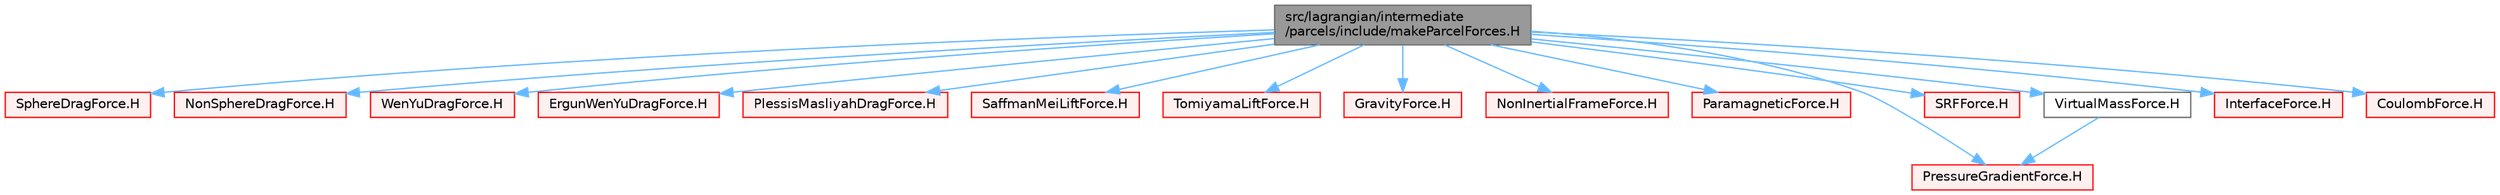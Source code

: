 digraph "src/lagrangian/intermediate/parcels/include/makeParcelForces.H"
{
 // LATEX_PDF_SIZE
  bgcolor="transparent";
  edge [fontname=Helvetica,fontsize=10,labelfontname=Helvetica,labelfontsize=10];
  node [fontname=Helvetica,fontsize=10,shape=box,height=0.2,width=0.4];
  Node1 [id="Node000001",label="src/lagrangian/intermediate\l/parcels/include/makeParcelForces.H",height=0.2,width=0.4,color="gray40", fillcolor="grey60", style="filled", fontcolor="black",tooltip=" "];
  Node1 -> Node2 [id="edge1_Node000001_Node000002",color="steelblue1",style="solid",tooltip=" "];
  Node2 [id="Node000002",label="SphereDragForce.H",height=0.2,width=0.4,color="red", fillcolor="#FFF0F0", style="filled",URL="$SphereDragForce_8H.html",tooltip=" "];
  Node1 -> Node346 [id="edge2_Node000001_Node000346",color="steelblue1",style="solid",tooltip=" "];
  Node346 [id="Node000346",label="NonSphereDragForce.H",height=0.2,width=0.4,color="red", fillcolor="#FFF0F0", style="filled",URL="$NonSphereDragForce_8H.html",tooltip=" "];
  Node1 -> Node347 [id="edge3_Node000001_Node000347",color="steelblue1",style="solid",tooltip=" "];
  Node347 [id="Node000347",label="WenYuDragForce.H",height=0.2,width=0.4,color="red", fillcolor="#FFF0F0", style="filled",URL="$WenYuDragForce_8H.html",tooltip=" "];
  Node1 -> Node348 [id="edge4_Node000001_Node000348",color="steelblue1",style="solid",tooltip=" "];
  Node348 [id="Node000348",label="ErgunWenYuDragForce.H",height=0.2,width=0.4,color="red", fillcolor="#FFF0F0", style="filled",URL="$ErgunWenYuDragForce_8H.html",tooltip=" "];
  Node1 -> Node349 [id="edge5_Node000001_Node000349",color="steelblue1",style="solid",tooltip=" "];
  Node349 [id="Node000349",label="PlessisMasliyahDragForce.H",height=0.2,width=0.4,color="red", fillcolor="#FFF0F0", style="filled",URL="$PlessisMasliyahDragForce_8H.html",tooltip=" "];
  Node1 -> Node350 [id="edge6_Node000001_Node000350",color="steelblue1",style="solid",tooltip=" "];
  Node350 [id="Node000350",label="SaffmanMeiLiftForce.H",height=0.2,width=0.4,color="red", fillcolor="#FFF0F0", style="filled",URL="$SaffmanMeiLiftForce_8H.html",tooltip=" "];
  Node1 -> Node425 [id="edge7_Node000001_Node000425",color="steelblue1",style="solid",tooltip=" "];
  Node425 [id="Node000425",label="TomiyamaLiftForce.H",height=0.2,width=0.4,color="red", fillcolor="#FFF0F0", style="filled",URL="$TomiyamaLiftForce_8H.html",tooltip=" "];
  Node1 -> Node426 [id="edge8_Node000001_Node000426",color="steelblue1",style="solid",tooltip=" "];
  Node426 [id="Node000426",label="GravityForce.H",height=0.2,width=0.4,color="red", fillcolor="#FFF0F0", style="filled",URL="$GravityForce_8H.html",tooltip=" "];
  Node1 -> Node428 [id="edge9_Node000001_Node000428",color="steelblue1",style="solid",tooltip=" "];
  Node428 [id="Node000428",label="NonInertialFrameForce.H",height=0.2,width=0.4,color="red", fillcolor="#FFF0F0", style="filled",URL="$NonInertialFrameForce_8H.html",tooltip=" "];
  Node1 -> Node430 [id="edge10_Node000001_Node000430",color="steelblue1",style="solid",tooltip=" "];
  Node430 [id="Node000430",label="ParamagneticForce.H",height=0.2,width=0.4,color="red", fillcolor="#FFF0F0", style="filled",URL="$ParamagneticForce_8H.html",tooltip=" "];
  Node1 -> Node432 [id="edge11_Node000001_Node000432",color="steelblue1",style="solid",tooltip=" "];
  Node432 [id="Node000432",label="PressureGradientForce.H",height=0.2,width=0.4,color="red", fillcolor="#FFF0F0", style="filled",URL="$PressureGradientForce_8H.html",tooltip=" "];
  Node1 -> Node434 [id="edge12_Node000001_Node000434",color="steelblue1",style="solid",tooltip=" "];
  Node434 [id="Node000434",label="SRFForce.H",height=0.2,width=0.4,color="red", fillcolor="#FFF0F0", style="filled",URL="$SRFForce_8H.html",tooltip=" "];
  Node1 -> Node436 [id="edge13_Node000001_Node000436",color="steelblue1",style="solid",tooltip=" "];
  Node436 [id="Node000436",label="VirtualMassForce.H",height=0.2,width=0.4,color="grey40", fillcolor="white", style="filled",URL="$VirtualMassForce_8H.html",tooltip=" "];
  Node436 -> Node432 [id="edge14_Node000436_Node000432",color="steelblue1",style="solid",tooltip=" "];
  Node1 -> Node437 [id="edge15_Node000001_Node000437",color="steelblue1",style="solid",tooltip=" "];
  Node437 [id="Node000437",label="InterfaceForce.H",height=0.2,width=0.4,color="red", fillcolor="#FFF0F0", style="filled",URL="$InterfaceForce_8H.html",tooltip=" "];
  Node1 -> Node438 [id="edge16_Node000001_Node000438",color="steelblue1",style="solid",tooltip=" "];
  Node438 [id="Node000438",label="CoulombForce.H",height=0.2,width=0.4,color="red", fillcolor="#FFF0F0", style="filled",URL="$CoulombForce_8H.html",tooltip=" "];
}
